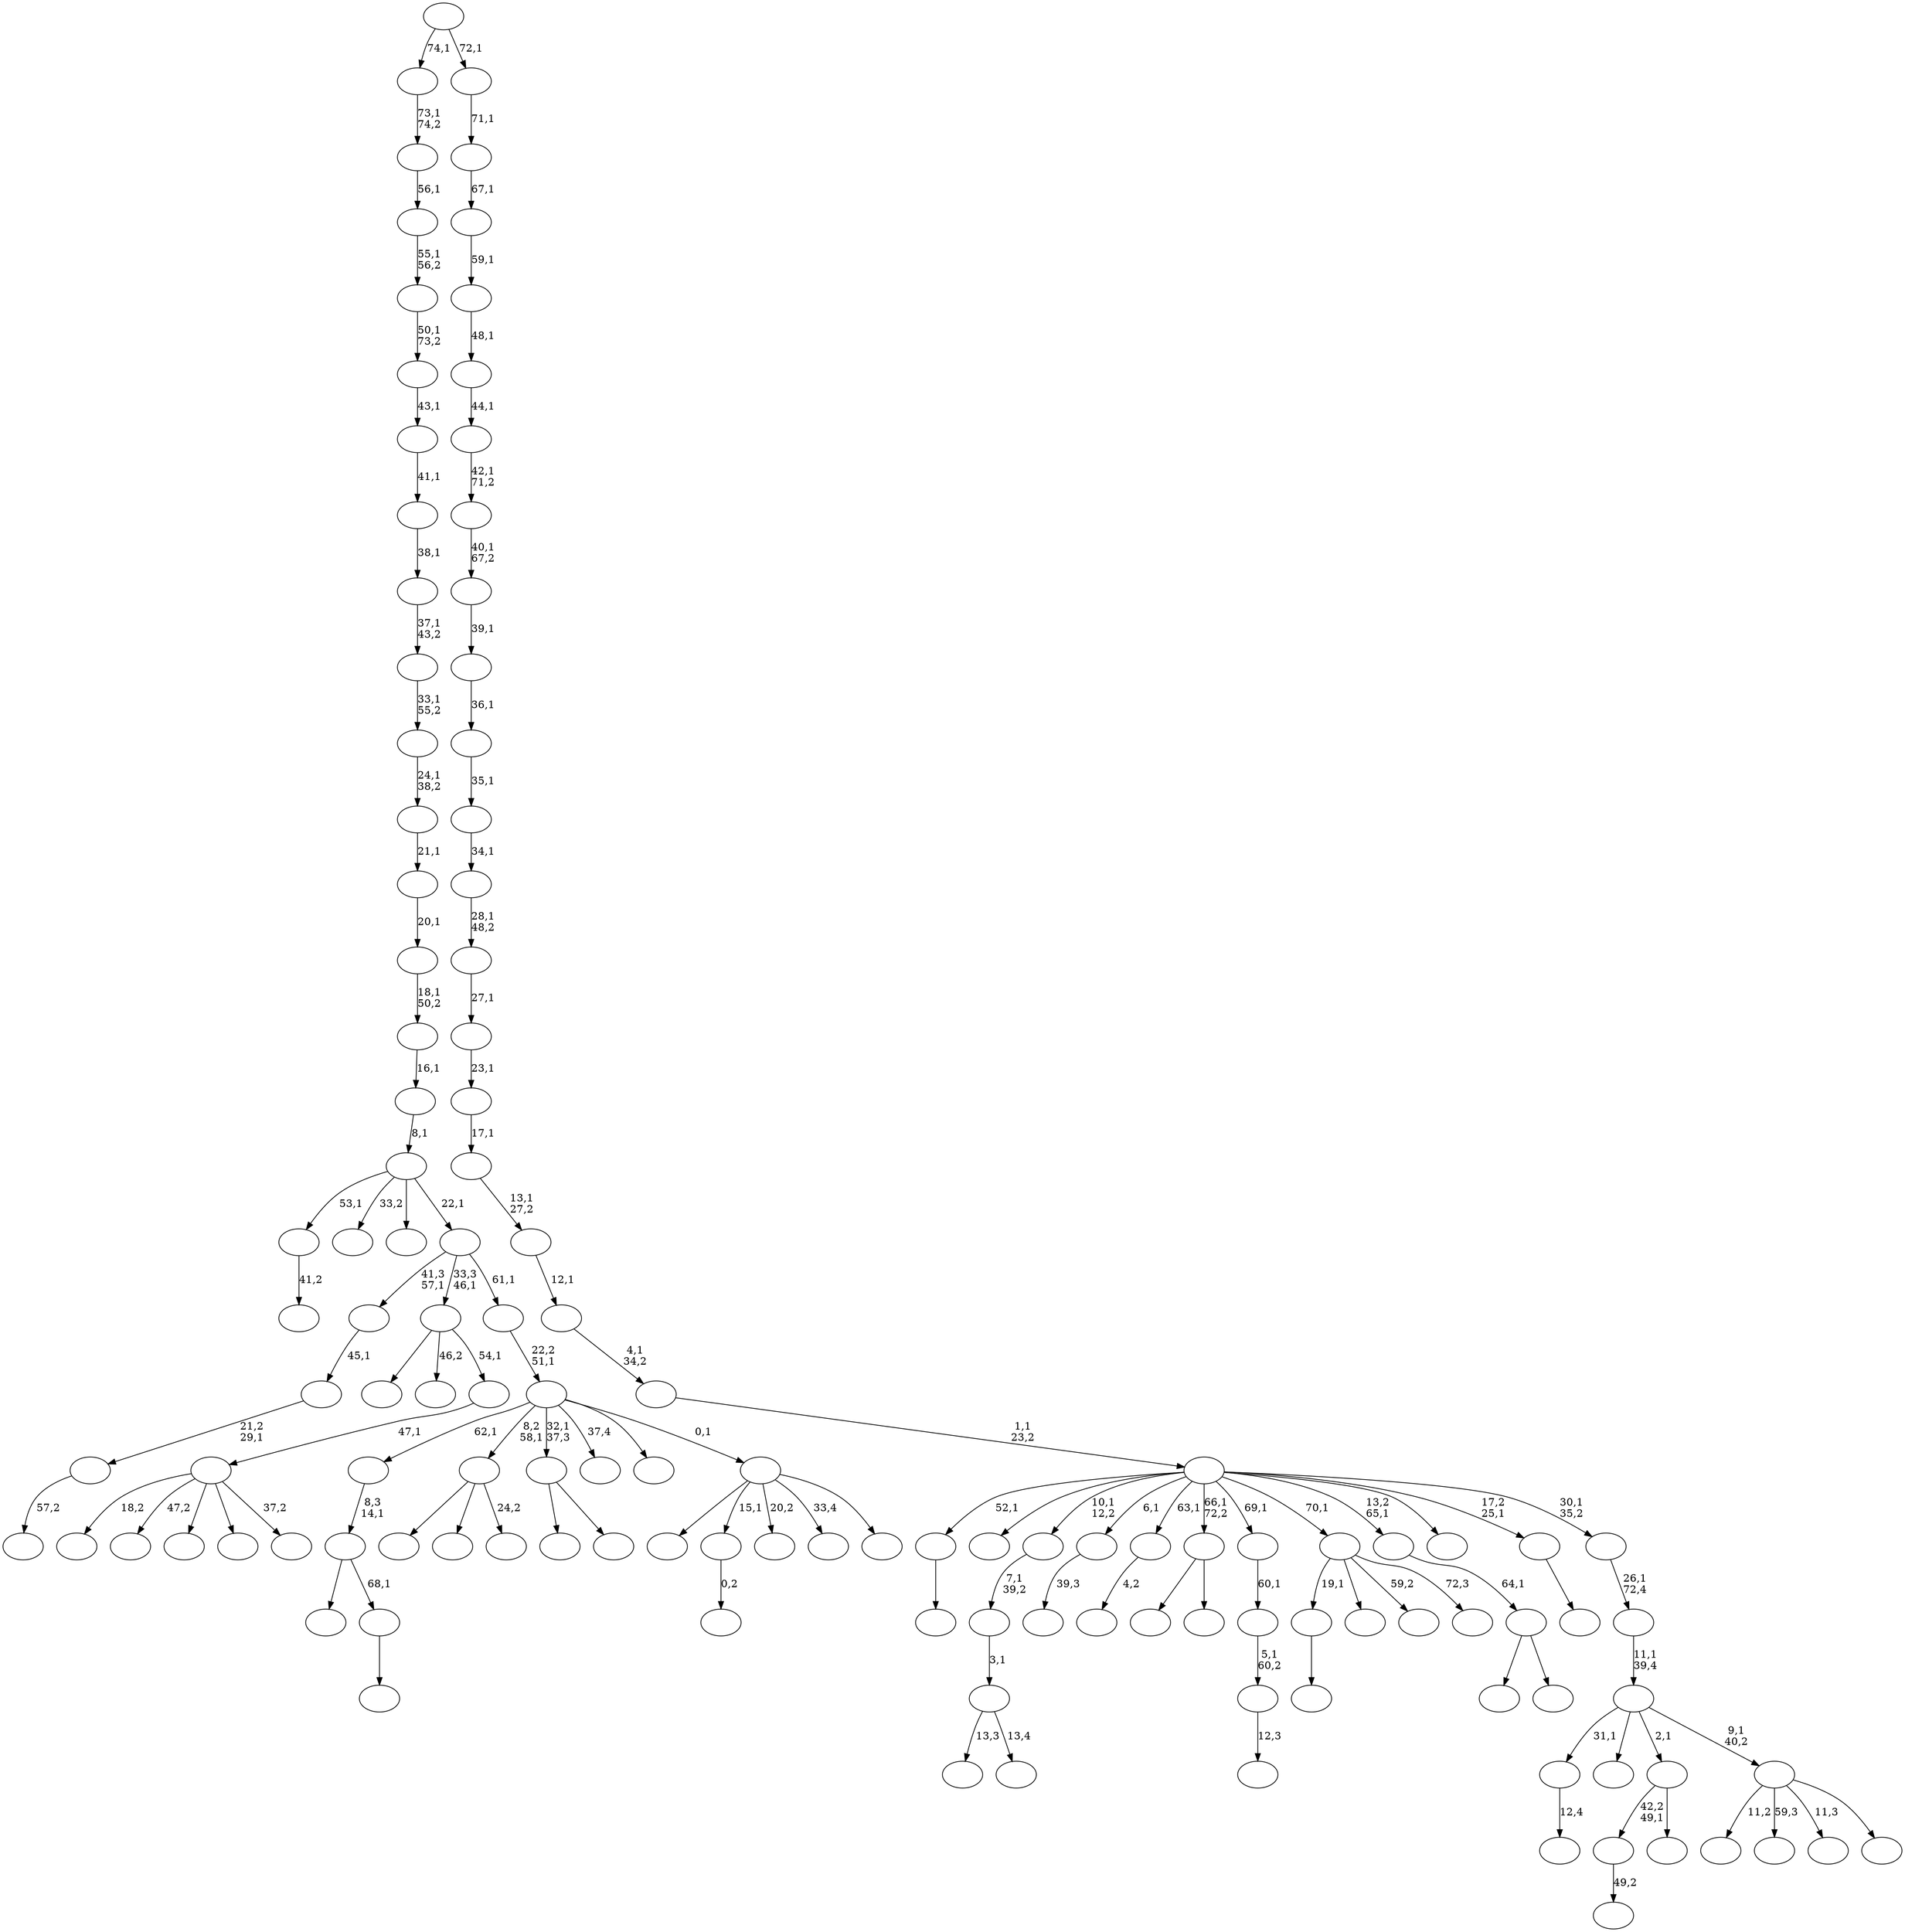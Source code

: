 digraph T {
	125 [label=""]
	124 [label=""]
	123 [label=""]
	122 [label=""]
	121 [label=""]
	120 [label=""]
	119 [label=""]
	118 [label=""]
	117 [label=""]
	116 [label=""]
	115 [label=""]
	114 [label=""]
	113 [label=""]
	112 [label=""]
	111 [label=""]
	110 [label=""]
	109 [label=""]
	108 [label=""]
	107 [label=""]
	106 [label=""]
	105 [label=""]
	104 [label=""]
	103 [label=""]
	102 [label=""]
	101 [label=""]
	100 [label=""]
	99 [label=""]
	98 [label=""]
	97 [label=""]
	96 [label=""]
	95 [label=""]
	94 [label=""]
	93 [label=""]
	92 [label=""]
	91 [label=""]
	90 [label=""]
	89 [label=""]
	88 [label=""]
	87 [label=""]
	86 [label=""]
	85 [label=""]
	84 [label=""]
	83 [label=""]
	82 [label=""]
	81 [label=""]
	80 [label=""]
	79 [label=""]
	78 [label=""]
	77 [label=""]
	76 [label=""]
	75 [label=""]
	74 [label=""]
	73 [label=""]
	72 [label=""]
	71 [label=""]
	70 [label=""]
	69 [label=""]
	68 [label=""]
	67 [label=""]
	66 [label=""]
	65 [label=""]
	64 [label=""]
	63 [label=""]
	62 [label=""]
	61 [label=""]
	60 [label=""]
	59 [label=""]
	58 [label=""]
	57 [label=""]
	56 [label=""]
	55 [label=""]
	54 [label=""]
	53 [label=""]
	52 [label=""]
	51 [label=""]
	50 [label=""]
	49 [label=""]
	48 [label=""]
	47 [label=""]
	46 [label=""]
	45 [label=""]
	44 [label=""]
	43 [label=""]
	42 [label=""]
	41 [label=""]
	40 [label=""]
	39 [label=""]
	38 [label=""]
	37 [label=""]
	36 [label=""]
	35 [label=""]
	34 [label=""]
	33 [label=""]
	32 [label=""]
	31 [label=""]
	30 [label=""]
	29 [label=""]
	28 [label=""]
	27 [label=""]
	26 [label=""]
	25 [label=""]
	24 [label=""]
	23 [label=""]
	22 [label=""]
	21 [label=""]
	20 [label=""]
	19 [label=""]
	18 [label=""]
	17 [label=""]
	16 [label=""]
	15 [label=""]
	14 [label=""]
	13 [label=""]
	12 [label=""]
	11 [label=""]
	10 [label=""]
	9 [label=""]
	8 [label=""]
	7 [label=""]
	6 [label=""]
	5 [label=""]
	4 [label=""]
	3 [label=""]
	2 [label=""]
	1 [label=""]
	0 [label=""]
	124 -> 125 [label=""]
	117 -> 118 [label="41,2"]
	115 -> 116 [label="49,2"]
	113 -> 114 [label="0,2"]
	111 -> 112 [label=""]
	103 -> 106 [label="13,3"]
	103 -> 104 [label="13,4"]
	102 -> 103 [label="3,1"]
	101 -> 102 [label="7,1\n39,2"]
	99 -> 100 [label="39,3"]
	95 -> 96 [label=""]
	94 -> 119 [label=""]
	94 -> 95 [label="68,1"]
	93 -> 94 [label="8,3\n14,1"]
	91 -> 92 [label="57,2"]
	90 -> 91 [label="21,2\n29,1"]
	89 -> 90 [label="45,1"]
	85 -> 86 [label="4,2"]
	82 -> 110 [label=""]
	82 -> 83 [label=""]
	80 -> 81 [label="12,3"]
	79 -> 80 [label="5,1\n60,2"]
	78 -> 79 [label="60,1"]
	76 -> 121 [label=""]
	76 -> 105 [label=""]
	76 -> 77 [label="24,2"]
	72 -> 120 [label=""]
	72 -> 73 [label=""]
	68 -> 69 [label="12,4"]
	64 -> 124 [label="19,1"]
	64 -> 87 [label=""]
	64 -> 75 [label="59,2"]
	64 -> 65 [label="72,3"]
	62 -> 84 [label=""]
	62 -> 63 [label=""]
	61 -> 62 [label="64,1"]
	58 -> 115 [label="42,2\n49,1"]
	58 -> 59 [label=""]
	54 -> 108 [label="18,2"]
	54 -> 107 [label="47,2"]
	54 -> 98 [label=""]
	54 -> 74 [label=""]
	54 -> 55 [label="37,2"]
	53 -> 54 [label="47,1"]
	52 -> 97 [label=""]
	52 -> 71 [label="46,2"]
	52 -> 53 [label="54,1"]
	49 -> 50 [label=""]
	45 -> 123 [label=""]
	45 -> 113 [label="15,1"]
	45 -> 60 [label="20,2"]
	45 -> 48 [label="33,4"]
	45 -> 46 [label=""]
	44 -> 93 [label="62,1"]
	44 -> 76 [label="8,2\n58,1"]
	44 -> 72 [label="32,1\n37,3"]
	44 -> 51 [label="37,4"]
	44 -> 47 [label=""]
	44 -> 45 [label="0,1"]
	43 -> 44 [label="22,2\n51,1"]
	42 -> 89 [label="41,3\n57,1"]
	42 -> 52 [label="33,3\n46,1"]
	42 -> 43 [label="61,1"]
	41 -> 117 [label="53,1"]
	41 -> 70 [label="33,2"]
	41 -> 57 [label=""]
	41 -> 42 [label="22,1"]
	40 -> 41 [label="8,1"]
	39 -> 40 [label="16,1"]
	38 -> 39 [label="18,1\n50,2"]
	37 -> 38 [label="20,1"]
	36 -> 37 [label="21,1"]
	35 -> 36 [label="24,1\n38,2"]
	34 -> 35 [label="33,1\n55,2"]
	33 -> 34 [label="37,1\n43,2"]
	32 -> 33 [label="38,1"]
	31 -> 32 [label="41,1"]
	30 -> 31 [label="43,1"]
	29 -> 30 [label="50,1\n73,2"]
	28 -> 29 [label="55,1\n56,2"]
	27 -> 28 [label="56,1"]
	26 -> 27 [label="73,1\n74,2"]
	24 -> 122 [label="11,2"]
	24 -> 88 [label="59,3"]
	24 -> 66 [label="11,3"]
	24 -> 25 [label=""]
	23 -> 68 [label="31,1"]
	23 -> 67 [label=""]
	23 -> 58 [label="2,1"]
	23 -> 24 [label="9,1\n40,2"]
	22 -> 23 [label="11,1\n39,4"]
	21 -> 22 [label="26,1\n72,4"]
	20 -> 111 [label="52,1"]
	20 -> 109 [label=""]
	20 -> 101 [label="10,1\n12,2"]
	20 -> 99 [label="6,1"]
	20 -> 85 [label="63,1"]
	20 -> 82 [label="66,1\n72,2"]
	20 -> 78 [label="69,1"]
	20 -> 64 [label="70,1"]
	20 -> 61 [label="13,2\n65,1"]
	20 -> 56 [label=""]
	20 -> 49 [label="17,2\n25,1"]
	20 -> 21 [label="30,1\n35,2"]
	19 -> 20 [label="1,1\n23,2"]
	18 -> 19 [label="4,1\n34,2"]
	17 -> 18 [label="12,1"]
	16 -> 17 [label="13,1\n27,2"]
	15 -> 16 [label="17,1"]
	14 -> 15 [label="23,1"]
	13 -> 14 [label="27,1"]
	12 -> 13 [label="28,1\n48,2"]
	11 -> 12 [label="34,1"]
	10 -> 11 [label="35,1"]
	9 -> 10 [label="36,1"]
	8 -> 9 [label="39,1"]
	7 -> 8 [label="40,1\n67,2"]
	6 -> 7 [label="42,1\n71,2"]
	5 -> 6 [label="44,1"]
	4 -> 5 [label="48,1"]
	3 -> 4 [label="59,1"]
	2 -> 3 [label="67,1"]
	1 -> 2 [label="71,1"]
	0 -> 26 [label="74,1"]
	0 -> 1 [label="72,1"]
}
